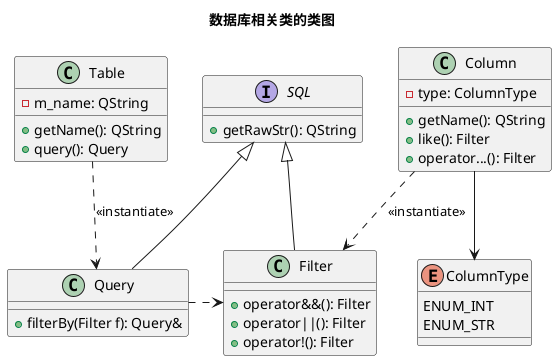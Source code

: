 @startuml Class Diagram

title 数据库相关类的类图

interface SQL {
    +getRawStr(): QString
}

class Table {
    -m_name: QString
    +getName(): QString
    +query(): Query
}

class Query {
    +filterBy(Filter f): Query&
}

class Filter {
    +operator&&(): Filter
    +operator||(): Filter
    +operator!(): Filter
}

SQL <|-- Query
SQL <|-- Filter
Table ..> Query : <<instantiate>>


class Column {
    -type: ColumnType
    +getName(): QString
    +like(): Filter
    +operator...(): Filter
}

enum ColumnType {
    ENUM_INT
    ENUM_STR
}

Column --> ColumnType
Column ..> Filter : <<instantiate>>
Query .> Filter

@enduml
